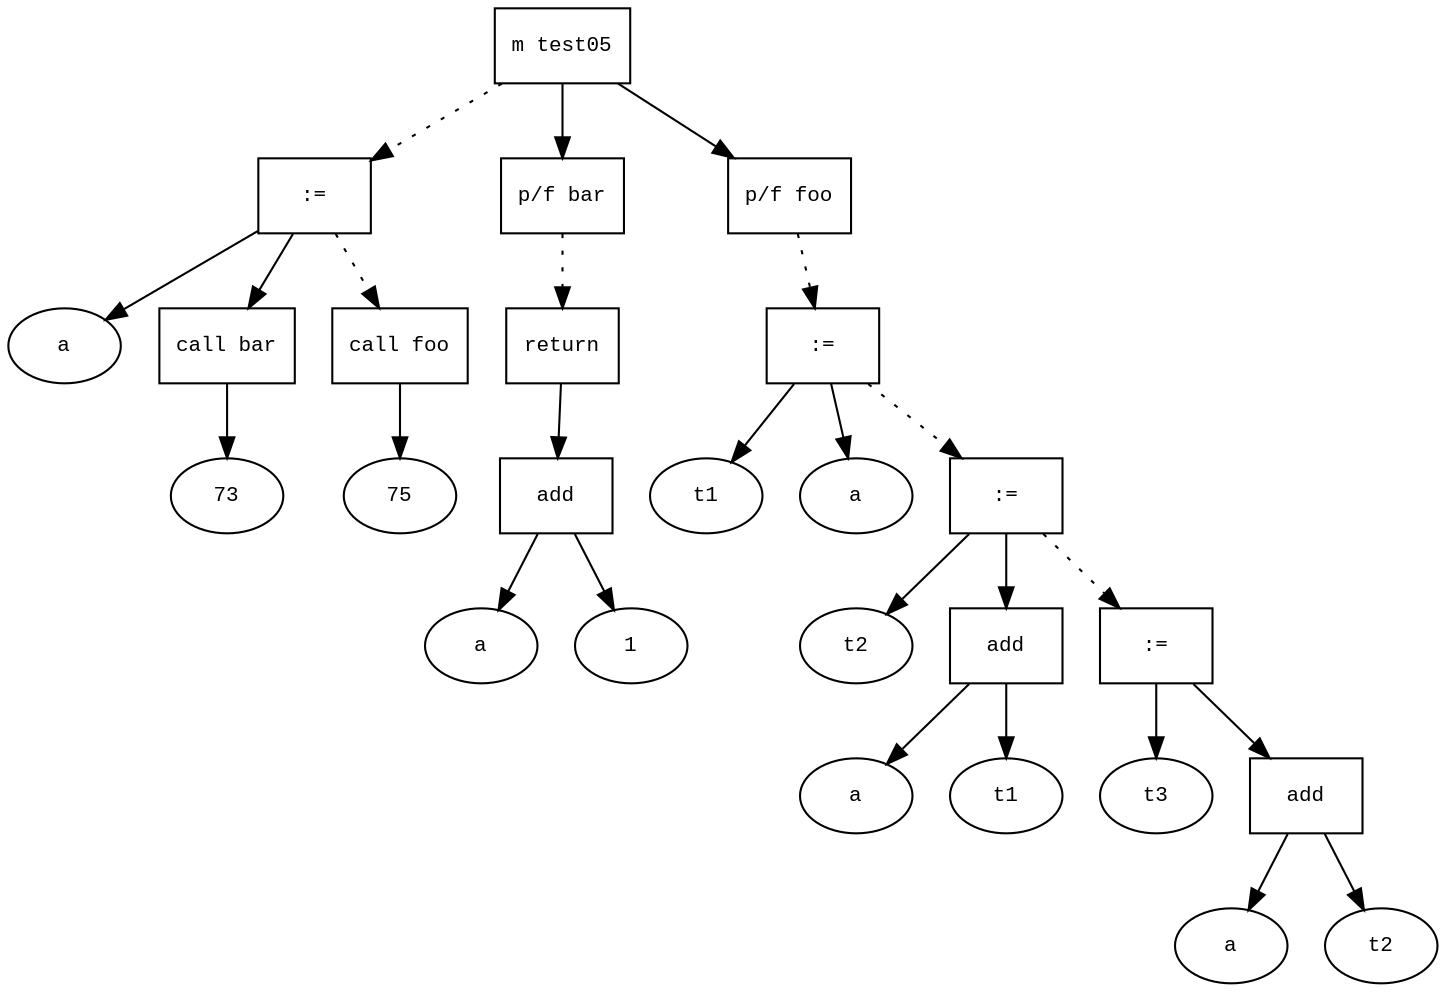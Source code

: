 digraph AST {
  graph [fontname="Times New Roman",fontsize=10];
  node  [fontname="Courier New",fontsize=10];
  edge  [fontname="Times New Roman",fontsize=10];

  node0 [label="m test05",shape=box];
  node28 [label=":=",shape=box];
  node25 [label="a",shape=ellipse];
  node28->node25;
  node26 [label="call bar",shape=box];
  node27 [label="73",shape=ellipse];
  node26->node27;
  node28->node26;
  node0 -> node28 [style=dotted];
  node29 [label="call foo",shape=box];
  node30 [label="75",shape=ellipse];
  node29->node30;
  node28 -> node29 [style=dotted];
  node2 [label="p/f bar",shape=box];
  node8 [label="return",shape=box];
  node7 [label="add",shape=box];
  node5 [label="a",shape=ellipse];
  node7->node5;
  node6 [label="1",shape=ellipse];
  node7->node6;
  node8->node7;
  node2 -> node8 [style=dotted];
  node0 -> node2;
  node9 [label="p/f foo",shape=box];
  node14 [label=":=",shape=box];
  node12 [label="t1",shape=ellipse];
  node14->node12;
  node13 [label="a",shape=ellipse];
  node14->node13;
  node9 -> node14 [style=dotted];
  node19 [label=":=",shape=box];
  node15 [label="t2",shape=ellipse];
  node19->node15;
  node18 [label="add",shape=box];
  node16 [label="a",shape=ellipse];
  node18->node16;
  node17 [label="t1",shape=ellipse];
  node18->node17;
  node19->node18;
  node14 -> node19 [style=dotted];
  node24 [label=":=",shape=box];
  node20 [label="t3",shape=ellipse];
  node24->node20;
  node23 [label="add",shape=box];
  node21 [label="a",shape=ellipse];
  node23->node21;
  node22 [label="t2",shape=ellipse];
  node23->node22;
  node24->node23;
  node19 -> node24 [style=dotted];
  node0 -> node9;
}
